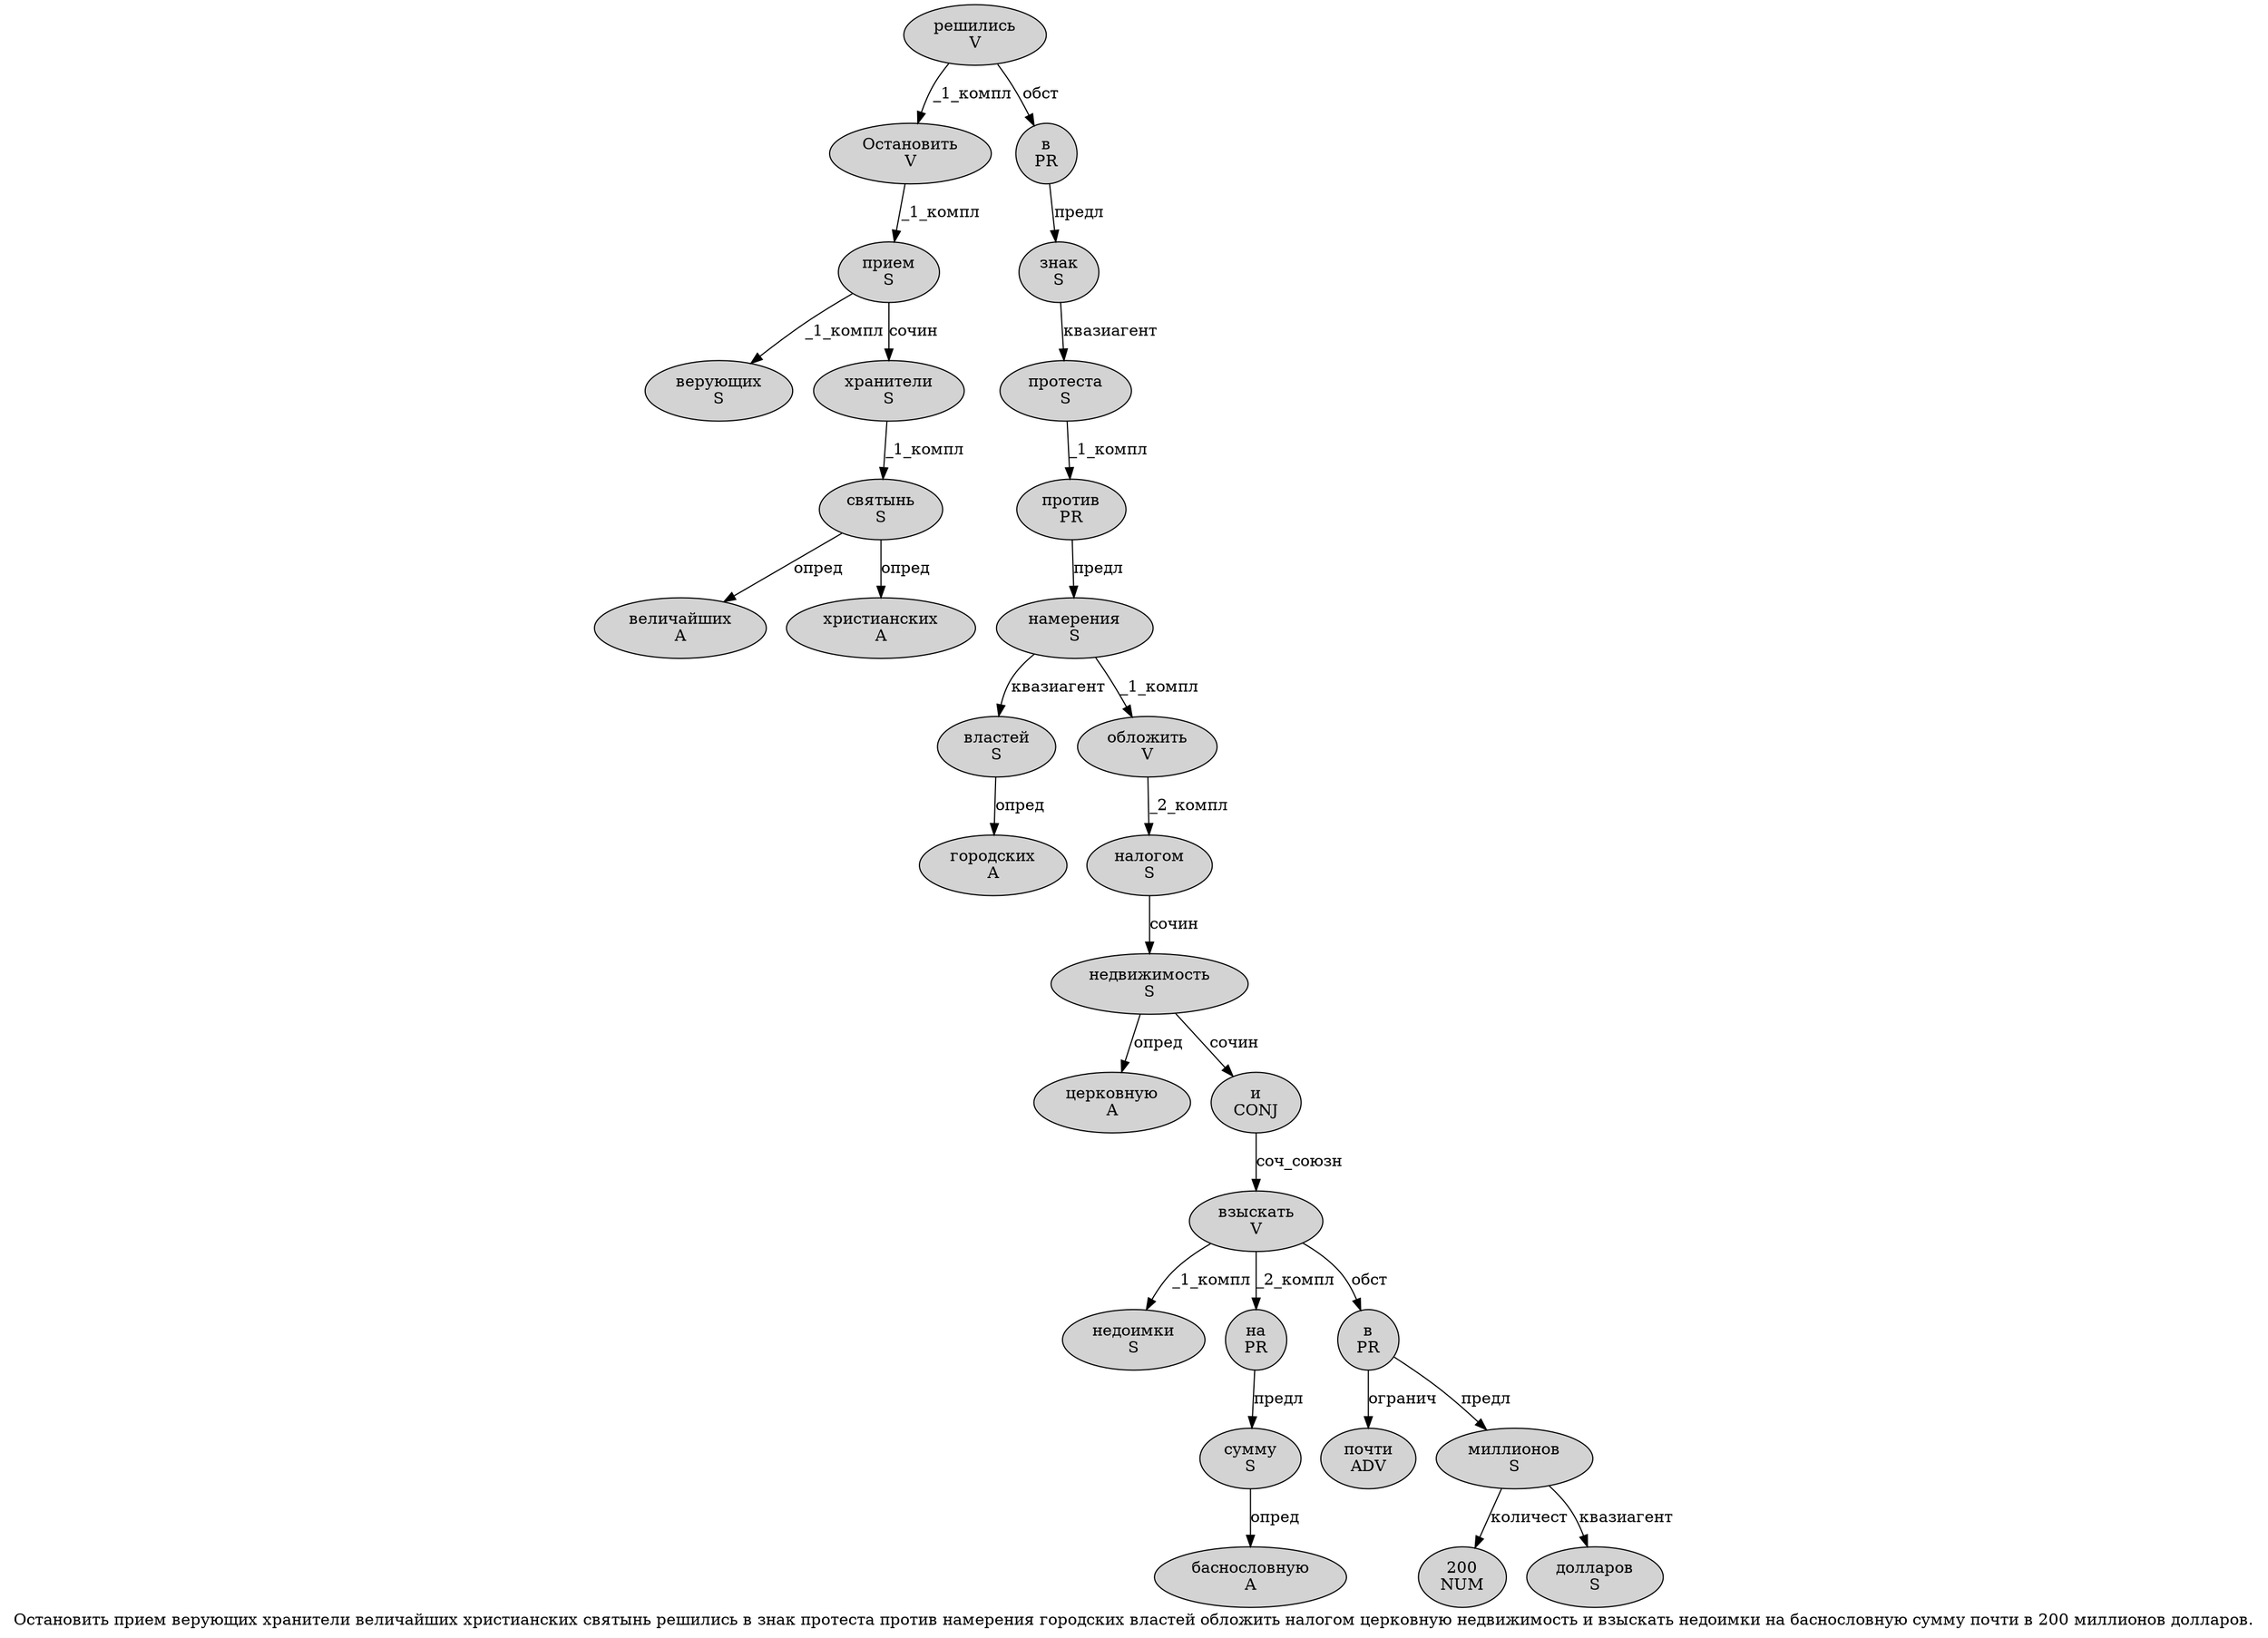 digraph SENTENCE_2 {
	graph [label="Остановить прием верующих хранители величайших христианских святынь решились в знак протеста против намерения городских властей обложить налогом церковную недвижимость и взыскать недоимки на баснословную сумму почти в 200 миллионов долларов."]
	node [style=filled]
		0 [label="Остановить
V" color="" fillcolor=lightgray penwidth=1 shape=ellipse]
		1 [label="прием
S" color="" fillcolor=lightgray penwidth=1 shape=ellipse]
		2 [label="верующих
S" color="" fillcolor=lightgray penwidth=1 shape=ellipse]
		3 [label="хранители
S" color="" fillcolor=lightgray penwidth=1 shape=ellipse]
		4 [label="величайших
A" color="" fillcolor=lightgray penwidth=1 shape=ellipse]
		5 [label="христианских
A" color="" fillcolor=lightgray penwidth=1 shape=ellipse]
		6 [label="святынь
S" color="" fillcolor=lightgray penwidth=1 shape=ellipse]
		7 [label="решились
V" color="" fillcolor=lightgray penwidth=1 shape=ellipse]
		8 [label="в
PR" color="" fillcolor=lightgray penwidth=1 shape=ellipse]
		9 [label="знак
S" color="" fillcolor=lightgray penwidth=1 shape=ellipse]
		10 [label="протеста
S" color="" fillcolor=lightgray penwidth=1 shape=ellipse]
		11 [label="против
PR" color="" fillcolor=lightgray penwidth=1 shape=ellipse]
		12 [label="намерения
S" color="" fillcolor=lightgray penwidth=1 shape=ellipse]
		13 [label="городских
A" color="" fillcolor=lightgray penwidth=1 shape=ellipse]
		14 [label="властей
S" color="" fillcolor=lightgray penwidth=1 shape=ellipse]
		15 [label="обложить
V" color="" fillcolor=lightgray penwidth=1 shape=ellipse]
		16 [label="налогом
S" color="" fillcolor=lightgray penwidth=1 shape=ellipse]
		17 [label="церковную
A" color="" fillcolor=lightgray penwidth=1 shape=ellipse]
		18 [label="недвижимость
S" color="" fillcolor=lightgray penwidth=1 shape=ellipse]
		19 [label="и
CONJ" color="" fillcolor=lightgray penwidth=1 shape=ellipse]
		20 [label="взыскать
V" color="" fillcolor=lightgray penwidth=1 shape=ellipse]
		21 [label="недоимки
S" color="" fillcolor=lightgray penwidth=1 shape=ellipse]
		22 [label="на
PR" color="" fillcolor=lightgray penwidth=1 shape=ellipse]
		23 [label="баснословную
A" color="" fillcolor=lightgray penwidth=1 shape=ellipse]
		24 [label="сумму
S" color="" fillcolor=lightgray penwidth=1 shape=ellipse]
		25 [label="почти
ADV" color="" fillcolor=lightgray penwidth=1 shape=ellipse]
		26 [label="в
PR" color="" fillcolor=lightgray penwidth=1 shape=ellipse]
		27 [label="200
NUM" color="" fillcolor=lightgray penwidth=1 shape=ellipse]
		28 [label="миллионов
S" color="" fillcolor=lightgray penwidth=1 shape=ellipse]
		29 [label="долларов
S" color="" fillcolor=lightgray penwidth=1 shape=ellipse]
			26 -> 25 [label="огранич"]
			26 -> 28 [label="предл"]
			8 -> 9 [label="предл"]
			19 -> 20 [label="соч_союзн"]
			14 -> 13 [label="опред"]
			15 -> 16 [label="_2_компл"]
			9 -> 10 [label="квазиагент"]
			6 -> 4 [label="опред"]
			6 -> 5 [label="опред"]
			18 -> 17 [label="опред"]
			18 -> 19 [label="сочин"]
			20 -> 21 [label="_1_компл"]
			20 -> 22 [label="_2_компл"]
			20 -> 26 [label="обст"]
			7 -> 0 [label="_1_компл"]
			7 -> 8 [label="обст"]
			1 -> 2 [label="_1_компл"]
			1 -> 3 [label="сочин"]
			3 -> 6 [label="_1_компл"]
			24 -> 23 [label="опред"]
			16 -> 18 [label="сочин"]
			12 -> 14 [label="квазиагент"]
			12 -> 15 [label="_1_компл"]
			0 -> 1 [label="_1_компл"]
			10 -> 11 [label="_1_компл"]
			22 -> 24 [label="предл"]
			11 -> 12 [label="предл"]
			28 -> 27 [label="количест"]
			28 -> 29 [label="квазиагент"]
}